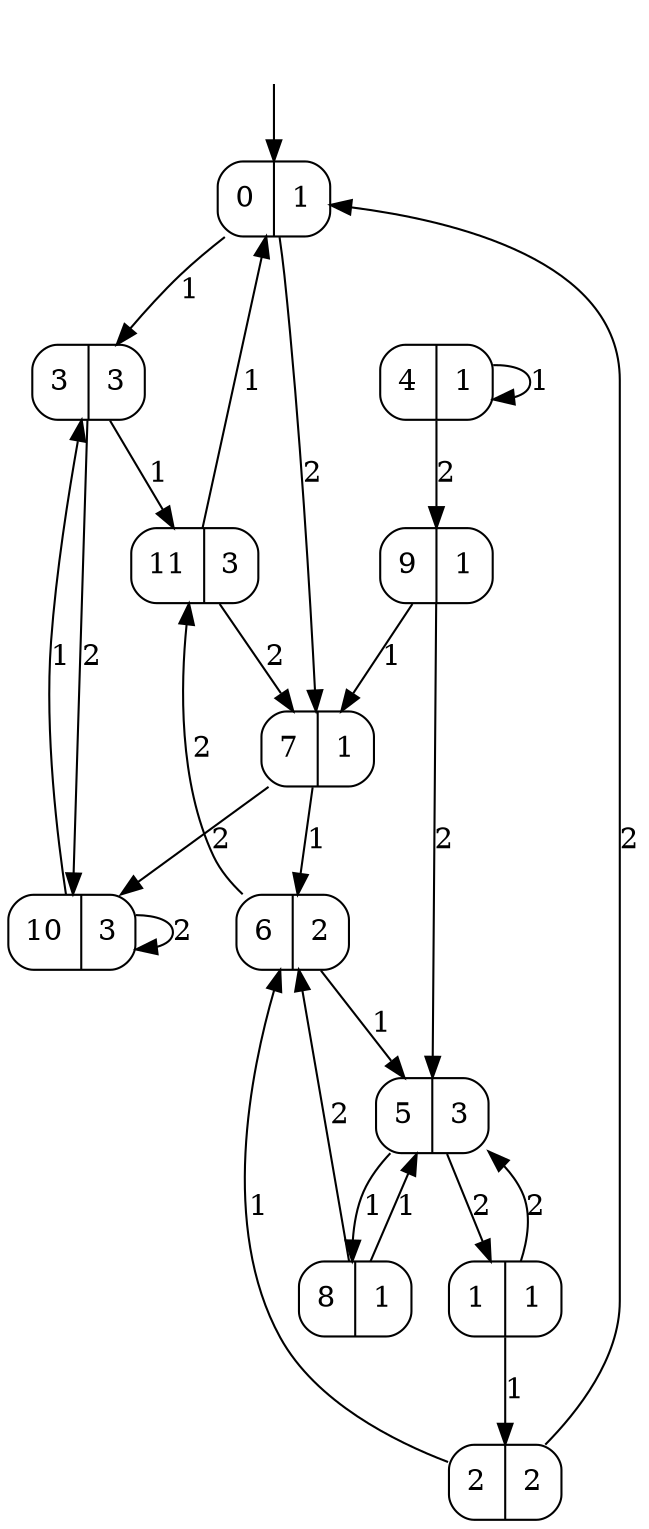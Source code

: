 digraph moore_size_12_inputs_2_output3_2 {
0 [label="0|1", shape=record, style=rounded];
1 [label="1|1", shape=record, style=rounded];
2 [label="2|2", shape=record, style=rounded];
3 [label="3|3", shape=record, style=rounded];
4 [label="4|1", shape=record, style=rounded];
5 [label="5|3", shape=record, style=rounded];
6 [label="6|2", shape=record, style=rounded];
7 [label="7|1", shape=record, style=rounded];
8 [label="8|1", shape=record, style=rounded];
9 [label="9|1", shape=record, style=rounded];
10 [label="10|3", shape=record, style=rounded];
11 [label="11|3", shape=record, style=rounded];
0 -> 3  [label=1];
0 -> 7  [label=2];
1 -> 2  [label=1];
1 -> 5  [label=2];
2 -> 6  [label=1];
2 -> 0  [label=2];
3 -> 11  [label=1];
3 -> 10  [label=2];
4 -> 4  [label=1];
4 -> 9  [label=2];
5 -> 8  [label=1];
5 -> 1  [label=2];
6 -> 5  [label=1];
6 -> 11  [label=2];
7 -> 6  [label=1];
7 -> 10  [label=2];
8 -> 5  [label=1];
8 -> 6  [label=2];
9 -> 7  [label=1];
9 -> 5  [label=2];
10 -> 3  [label=1];
10 -> 10  [label=2];
11 -> 0  [label=1];
11 -> 7  [label=2];
__start0 [label="", shape=none];
__start0 -> 0  [label=""];
}

